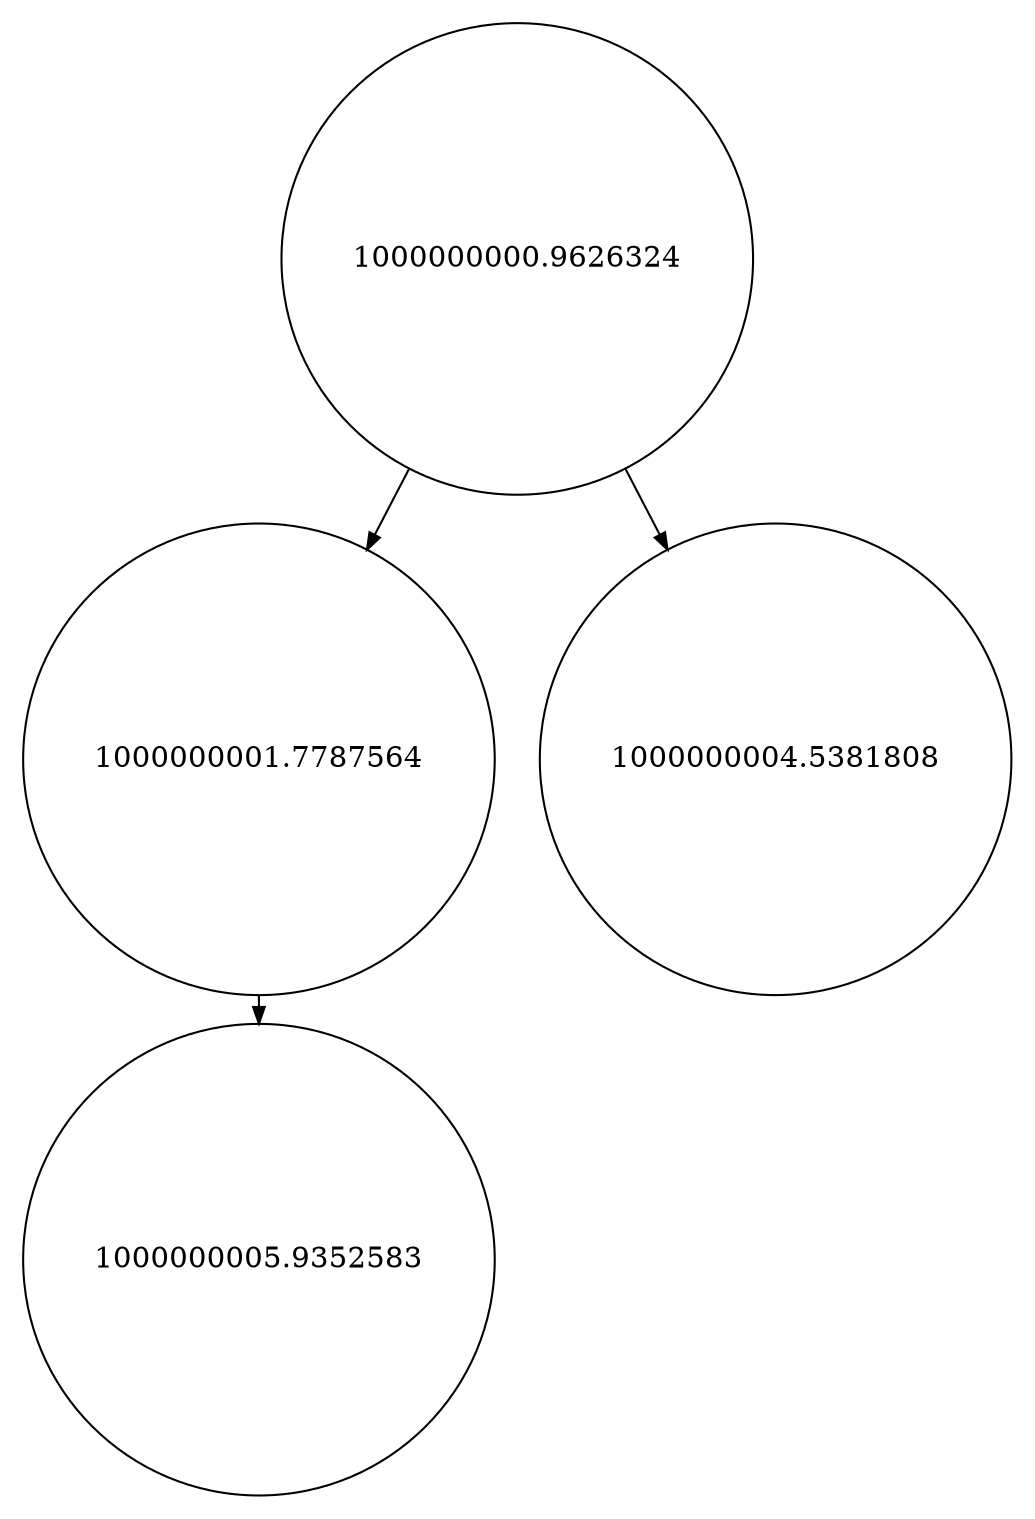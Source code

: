 
    digraph G {
    nodesep=0.3;
    ranksep=0.2;
    margin=0.1;
    node [shape=circle];
    edge [arrowsize=0.8];
    1 -> 2[side=left];
1 -> 3;
2 -> 4[side=left];
1[label="1000000000.9626324"]
2[label="1000000001.7787564"]
3[label="1000000004.5381808"]
4[label="1000000005.9352583"]}
